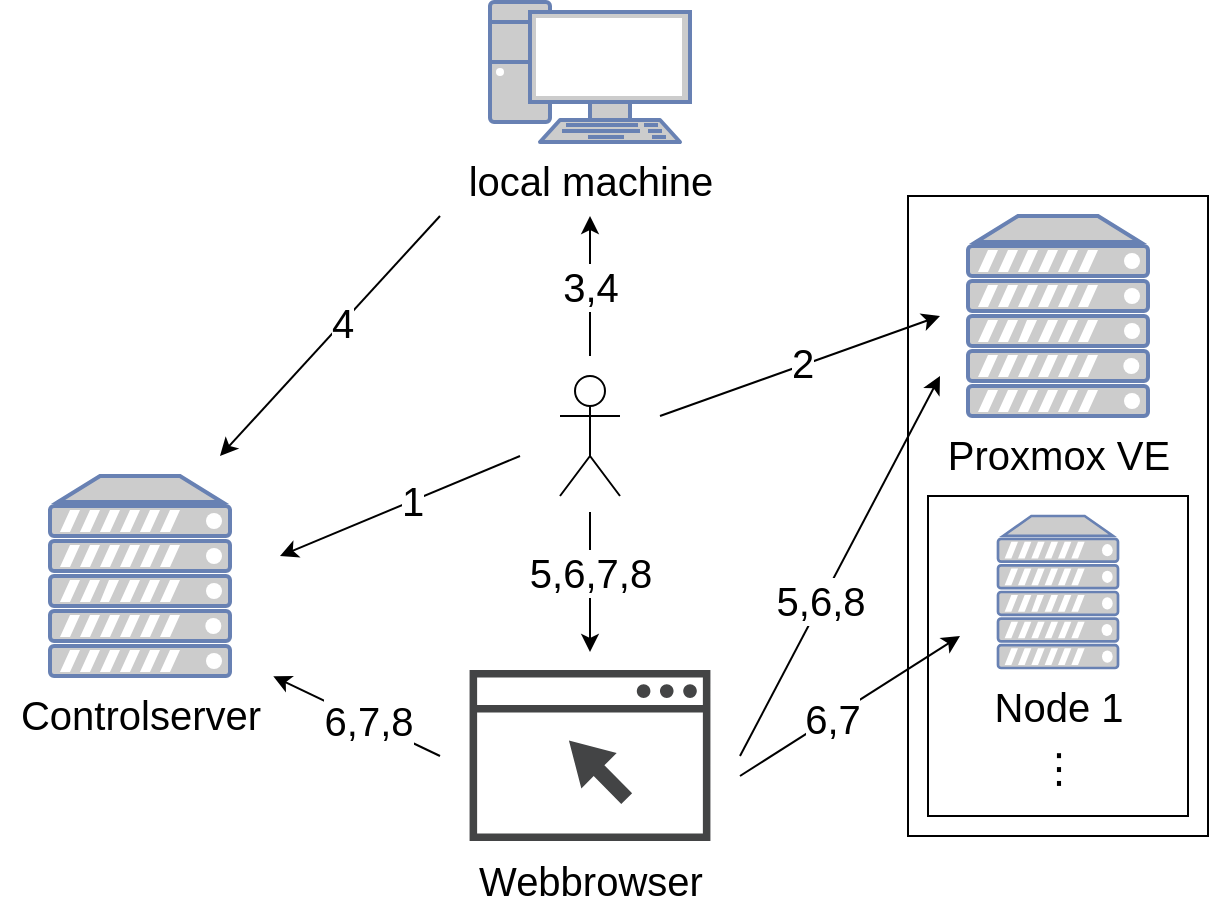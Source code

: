 <mxfile version="13.6.2" type="device"><diagram id="OGlAUm9ohYSuzJJcW3-N" name="Page-1"><mxGraphModel dx="981" dy="566" grid="1" gridSize="10" guides="1" tooltips="1" connect="1" arrows="1" fold="1" page="1" pageScale="1" pageWidth="1600" pageHeight="900" math="0" shadow="0"><root><mxCell id="0"/><mxCell id="1" parent="0"/><mxCell id="sz9AZrEKZTz_UXfM0tL8-28" value="" style="rounded=0;whiteSpace=wrap;html=1;fillColor=none;fontSize=20;" vertex="1" parent="1"><mxGeometry x="804" y="320" width="130" height="160" as="geometry"/></mxCell><mxCell id="sz9AZrEKZTz_UXfM0tL8-27" value="" style="rounded=0;whiteSpace=wrap;html=1;fontSize=20;fillColor=none;" vertex="1" parent="1"><mxGeometry x="794" y="170" width="150" height="320" as="geometry"/></mxCell><mxCell id="sz9AZrEKZTz_UXfM0tL8-1" value="" style="fontColor=#0066CC;verticalAlign=top;verticalLabelPosition=bottom;labelPosition=center;align=center;html=1;outlineConnect=0;fillColor=#CCCCCC;strokeColor=#6881B3;gradientColor=none;gradientDirection=north;strokeWidth=2;shape=mxgraph.networks.server;" vertex="1" parent="1"><mxGeometry x="365" y="310" width="90" height="100" as="geometry"/></mxCell><mxCell id="sz9AZrEKZTz_UXfM0tL8-2" value="Controlserver" style="text;html=1;align=center;verticalAlign=middle;resizable=0;points=[];autosize=1;fontSize=20;" vertex="1" parent="1"><mxGeometry x="340" y="414" width="140" height="30" as="geometry"/></mxCell><mxCell id="sz9AZrEKZTz_UXfM0tL8-3" value="" style="fontColor=#0066CC;verticalAlign=top;verticalLabelPosition=bottom;labelPosition=center;align=center;html=1;outlineConnect=0;fillColor=#CCCCCC;strokeColor=#6881B3;gradientColor=none;gradientDirection=north;strokeWidth=2;shape=mxgraph.networks.server;" vertex="1" parent="1"><mxGeometry x="824" y="180" width="90" height="100" as="geometry"/></mxCell><mxCell id="sz9AZrEKZTz_UXfM0tL8-4" value="Proxmox VE" style="text;html=1;align=center;verticalAlign=middle;resizable=0;points=[];autosize=1;fontSize=20;" vertex="1" parent="1"><mxGeometry x="804" y="284" width="130" height="30" as="geometry"/></mxCell><mxCell id="sz9AZrEKZTz_UXfM0tL8-6" value="" style="endArrow=classic;html=1;fontSize=20;" edge="1" parent="1"><mxGeometry width="50" height="50" relative="1" as="geometry"><mxPoint x="600" y="300" as="sourcePoint"/><mxPoint x="480" y="350" as="targetPoint"/></mxGeometry></mxCell><mxCell id="sz9AZrEKZTz_UXfM0tL8-8" value="1" style="edgeLabel;html=1;align=center;verticalAlign=middle;resizable=0;points=[];fontSize=20;" vertex="1" connectable="0" parent="sz9AZrEKZTz_UXfM0tL8-6"><mxGeometry x="-0.095" y="1" relative="1" as="geometry"><mxPoint y="-2" as="offset"/></mxGeometry></mxCell><mxCell id="sz9AZrEKZTz_UXfM0tL8-7" value="" style="endArrow=classic;html=1;fontSize=20;" edge="1" parent="1"><mxGeometry width="50" height="50" relative="1" as="geometry"><mxPoint x="670" y="280" as="sourcePoint"/><mxPoint x="810" y="230" as="targetPoint"/></mxGeometry></mxCell><mxCell id="sz9AZrEKZTz_UXfM0tL8-11" value="2" style="edgeLabel;html=1;align=center;verticalAlign=middle;resizable=0;points=[];fontSize=20;" vertex="1" connectable="0" parent="sz9AZrEKZTz_UXfM0tL8-7"><mxGeometry x="0.112" y="-2" relative="1" as="geometry"><mxPoint x="-8.06" y="-1" as="offset"/></mxGeometry></mxCell><mxCell id="sz9AZrEKZTz_UXfM0tL8-12" value="" style="fontColor=#0066CC;verticalAlign=top;verticalLabelPosition=bottom;labelPosition=center;align=center;html=1;outlineConnect=0;fillColor=#CCCCCC;strokeColor=#6881B3;gradientColor=none;gradientDirection=north;strokeWidth=2;shape=mxgraph.networks.pc;" vertex="1" parent="1"><mxGeometry x="585" y="73" width="100" height="70" as="geometry"/></mxCell><mxCell id="sz9AZrEKZTz_UXfM0tL8-13" value="" style="endArrow=classic;html=1;fontSize=20;" edge="1" parent="1"><mxGeometry width="50" height="50" relative="1" as="geometry"><mxPoint x="635" y="250" as="sourcePoint"/><mxPoint x="635" y="180" as="targetPoint"/></mxGeometry></mxCell><mxCell id="sz9AZrEKZTz_UXfM0tL8-14" value="3,4" style="edgeLabel;html=1;align=center;verticalAlign=middle;resizable=0;points=[];fontSize=20;" vertex="1" connectable="0" parent="sz9AZrEKZTz_UXfM0tL8-13"><mxGeometry x="-0.261" y="-2" relative="1" as="geometry"><mxPoint x="-2" y="-9" as="offset"/></mxGeometry></mxCell><mxCell id="sz9AZrEKZTz_UXfM0tL8-15" value="" style="pointerEvents=1;shadow=0;dashed=0;html=1;strokeColor=none;fillColor=#434445;aspect=fixed;labelPosition=center;verticalLabelPosition=bottom;verticalAlign=top;align=center;outlineConnect=0;shape=mxgraph.vvd.web_browser;fontSize=20;" vertex="1" parent="1"><mxGeometry x="574.79" y="407" width="120.42" height="85.5" as="geometry"/></mxCell><mxCell id="sz9AZrEKZTz_UXfM0tL8-18" value="local machine" style="text;html=1;align=center;verticalAlign=middle;resizable=0;points=[];autosize=1;fontSize=20;" vertex="1" parent="1"><mxGeometry x="565" y="147" width="140" height="30" as="geometry"/></mxCell><mxCell id="sz9AZrEKZTz_UXfM0tL8-19" value="" style="endArrow=classic;html=1;fontSize=20;" edge="1" parent="1"><mxGeometry width="50" height="50" relative="1" as="geometry"><mxPoint x="635" y="328" as="sourcePoint"/><mxPoint x="635" y="398" as="targetPoint"/></mxGeometry></mxCell><mxCell id="sz9AZrEKZTz_UXfM0tL8-20" value="5,6,7,8" style="edgeLabel;html=1;align=center;verticalAlign=middle;resizable=0;points=[];fontSize=20;" vertex="1" connectable="0" parent="sz9AZrEKZTz_UXfM0tL8-19"><mxGeometry x="-0.261" y="-2" relative="1" as="geometry"><mxPoint x="2" y="4.17" as="offset"/></mxGeometry></mxCell><mxCell id="sz9AZrEKZTz_UXfM0tL8-21" value="" style="endArrow=classic;html=1;fontSize=20;" edge="1" parent="1"><mxGeometry width="50" height="50" relative="1" as="geometry"><mxPoint x="710" y="450" as="sourcePoint"/><mxPoint x="810" y="260" as="targetPoint"/></mxGeometry></mxCell><mxCell id="sz9AZrEKZTz_UXfM0tL8-22" value="5,6,8" style="edgeLabel;html=1;align=center;verticalAlign=middle;resizable=0;points=[];fontSize=20;" vertex="1" connectable="0" parent="sz9AZrEKZTz_UXfM0tL8-21"><mxGeometry x="-0.261" y="-2" relative="1" as="geometry"><mxPoint x="1.03" y="-8.45" as="offset"/></mxGeometry></mxCell><mxCell id="sz9AZrEKZTz_UXfM0tL8-23" value="Webbrowser" style="text;html=1;align=center;verticalAlign=middle;resizable=0;points=[];autosize=1;fontSize=20;" vertex="1" parent="1"><mxGeometry x="570" y="496.5" width="130" height="30" as="geometry"/></mxCell><mxCell id="sz9AZrEKZTz_UXfM0tL8-24" value="" style="shape=umlActor;html=1;verticalLabelPosition=bottom;verticalAlign=top;align=center;fontSize=20;" vertex="1" parent="1"><mxGeometry x="620" y="260" width="30" height="60" as="geometry"/></mxCell><mxCell id="sz9AZrEKZTz_UXfM0tL8-25" value="" style="endArrow=classic;html=1;fontSize=20;entryX=0.976;entryY=-0.128;entryDx=0;entryDy=0;entryPerimeter=0;" edge="1" parent="1" target="sz9AZrEKZTz_UXfM0tL8-2"><mxGeometry width="50" height="50" relative="1" as="geometry"><mxPoint x="560" y="450" as="sourcePoint"/><mxPoint x="510" y="410" as="targetPoint"/></mxGeometry></mxCell><mxCell id="sz9AZrEKZTz_UXfM0tL8-26" value="6,7,8" style="edgeLabel;html=1;align=center;verticalAlign=middle;resizable=0;points=[];fontSize=20;" vertex="1" connectable="0" parent="sz9AZrEKZTz_UXfM0tL8-25"><mxGeometry x="-0.261" y="-2" relative="1" as="geometry"><mxPoint x="-6.78" y="-1.67" as="offset"/></mxGeometry></mxCell><mxCell id="sz9AZrEKZTz_UXfM0tL8-29" value="" style="fontColor=#0066CC;verticalAlign=top;verticalLabelPosition=bottom;labelPosition=center;align=center;html=1;outlineConnect=0;fillColor=#CCCCCC;strokeColor=#6881B3;gradientColor=none;gradientDirection=north;strokeWidth=2;shape=mxgraph.networks.server;" vertex="1" parent="1"><mxGeometry x="839" y="330" width="60" height="76" as="geometry"/></mxCell><mxCell id="sz9AZrEKZTz_UXfM0tL8-30" value="Node 1" style="text;html=1;align=center;verticalAlign=middle;resizable=0;points=[];autosize=1;fontSize=20;" vertex="1" parent="1"><mxGeometry x="829" y="410" width="80" height="30" as="geometry"/></mxCell><mxCell id="sz9AZrEKZTz_UXfM0tL8-31" value="&lt;code&gt;⋮&lt;/code&gt;" style="text;html=1;align=center;verticalAlign=middle;resizable=0;points=[];autosize=1;fontSize=20;" vertex="1" parent="1"><mxGeometry x="849" y="440" width="40" height="30" as="geometry"/></mxCell><mxCell id="sz9AZrEKZTz_UXfM0tL8-34" value="" style="endArrow=classic;html=1;fontSize=20;" edge="1" parent="1"><mxGeometry width="50" height="50" relative="1" as="geometry"><mxPoint x="710" y="460" as="sourcePoint"/><mxPoint x="820" y="390" as="targetPoint"/></mxGeometry></mxCell><mxCell id="sz9AZrEKZTz_UXfM0tL8-35" value="6,7" style="edgeLabel;html=1;align=center;verticalAlign=middle;resizable=0;points=[];fontSize=20;" vertex="1" connectable="0" parent="sz9AZrEKZTz_UXfM0tL8-34"><mxGeometry x="-0.261" y="-2" relative="1" as="geometry"><mxPoint x="4.22" y="-4.67" as="offset"/></mxGeometry></mxCell><mxCell id="sz9AZrEKZTz_UXfM0tL8-36" value="" style="endArrow=classic;html=1;fontSize=20;" edge="1" parent="1"><mxGeometry width="50" height="50" relative="1" as="geometry"><mxPoint x="560" y="180" as="sourcePoint"/><mxPoint x="450" y="300" as="targetPoint"/></mxGeometry></mxCell><mxCell id="sz9AZrEKZTz_UXfM0tL8-37" value="4" style="edgeLabel;html=1;align=center;verticalAlign=middle;resizable=0;points=[];fontSize=20;" vertex="1" connectable="0" parent="sz9AZrEKZTz_UXfM0tL8-36"><mxGeometry x="-0.095" y="1" relative="1" as="geometry"><mxPoint y="-2" as="offset"/></mxGeometry></mxCell></root></mxGraphModel></diagram></mxfile>